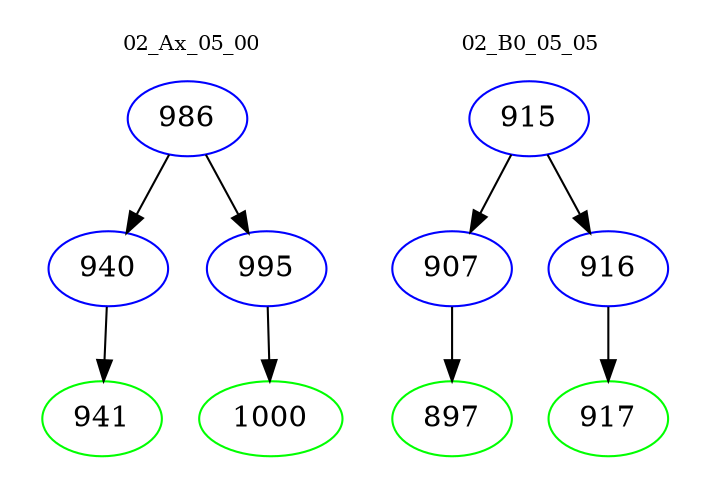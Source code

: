 digraph{
subgraph cluster_0 {
color = white
label = "02_Ax_05_00";
fontsize=10;
T0_986 [label="986", color="blue"]
T0_986 -> T0_940 [color="black"]
T0_940 [label="940", color="blue"]
T0_940 -> T0_941 [color="black"]
T0_941 [label="941", color="green"]
T0_986 -> T0_995 [color="black"]
T0_995 [label="995", color="blue"]
T0_995 -> T0_1000 [color="black"]
T0_1000 [label="1000", color="green"]
}
subgraph cluster_1 {
color = white
label = "02_B0_05_05";
fontsize=10;
T1_915 [label="915", color="blue"]
T1_915 -> T1_907 [color="black"]
T1_907 [label="907", color="blue"]
T1_907 -> T1_897 [color="black"]
T1_897 [label="897", color="green"]
T1_915 -> T1_916 [color="black"]
T1_916 [label="916", color="blue"]
T1_916 -> T1_917 [color="black"]
T1_917 [label="917", color="green"]
}
}
